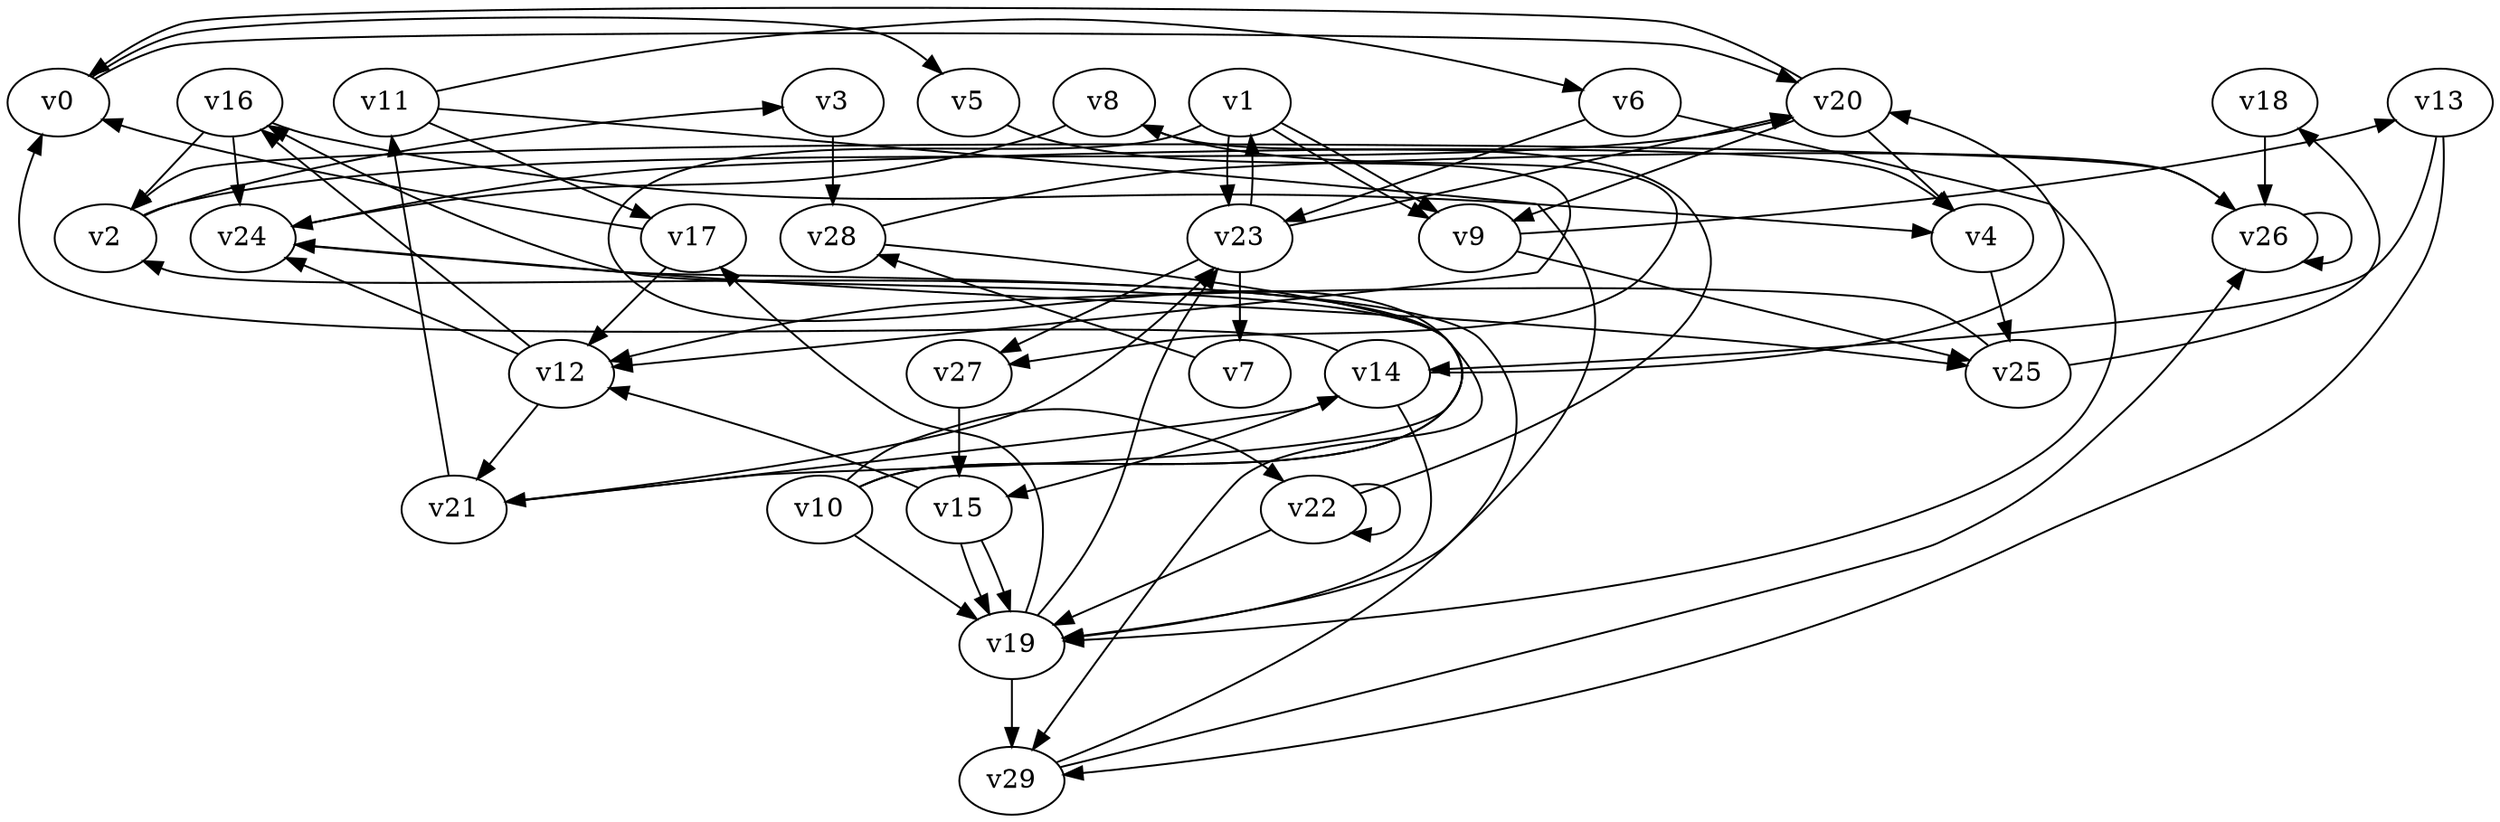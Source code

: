 // Benchmark game 35 - 30 vertices
digraph G {
    v0 [name="v0", player=1];
    v1 [name="v1", player=0];
    v2 [name="v2", player=0];
    v3 [name="v3", player=0];
    v4 [name="v4", player=1];
    v5 [name="v5", player=1];
    v6 [name="v6", player=1, target=1];
    v7 [name="v7", player=0, target=1];
    v8 [name="v8", player=1];
    v9 [name="v9", player=0];
    v10 [name="v10", player=0];
    v11 [name="v11", player=0];
    v12 [name="v12", player=0];
    v13 [name="v13", player=1];
    v14 [name="v14", player=0];
    v15 [name="v15", player=1];
    v16 [name="v16", player=0, target=1];
    v17 [name="v17", player=1];
    v18 [name="v18", player=1];
    v19 [name="v19", player=1];
    v20 [name="v20", player=0];
    v21 [name="v21", player=1, target=1];
    v22 [name="v22", player=0];
    v23 [name="v23", player=0];
    v24 [name="v24", player=1];
    v25 [name="v25", player=0];
    v26 [name="v26", player=0];
    v27 [name="v27", player=0];
    v28 [name="v28", player=0];
    v29 [name="v29", player=0];

    v0 -> v5 [constraint="time % 6 == 3"];
    v1 -> v23;
    v2 -> v20 [constraint="time % 5 == 3"];
    v3 -> v28;
    v4 -> v25;
    v5 -> v12 [constraint="time % 3 == 2"];
    v6 -> v19 [constraint="time == 11"];
    v7 -> v28 [constraint="time == 10"];
    v8 -> v27 [constraint="time == 20"];
    v9 -> v13 [constraint="time >= 6"];
    v10 -> v19;
    v11 -> v17;
    v12 -> v24 [constraint="time % 4 == 2"];
    v13 -> v14 [constraint="time == 12"];
    v14 -> v0 [constraint="time >= 5"];
    v15 -> v19;
    v16 -> v4 [constraint="(time % 3 == 0) || (time % 3 == 1)"];
    v17 -> v0 [constraint="time >= 12"];
    v18 -> v26;
    v19 -> v17 [constraint="time % 6 == 4"];
    v20 -> v4;
    v21 -> v14 [constraint="time == 4"];
    v22 -> v8 [constraint="time == 18"];
    v23 -> v7;
    v24 -> v25 [constraint="time == 18"];
    v25 -> v12 [constraint="time % 3 == 2"];
    v26 -> v2 [constraint="time >= 13"];
    v27 -> v15;
    v28 -> v26 [constraint="time <= 23"];
    v29 -> v26 [constraint="time <= 24"];
    v20 -> v9;
    v25 -> v18 [constraint="time == 1"];
    v29 -> v24 [constraint="time == 13"];
    v13 -> v29 [constraint="time <= 12"];
    v23 -> v20 [constraint="time >= 15"];
    v0 -> v20 [constraint="time >= 7"];
    v1 -> v9 [constraint="time % 4 == 1"];
    v10 -> v16 [constraint="time % 3 == 0"];
    v21 -> v23 [constraint="(time >= 10) && (time <= 24)"];
    v16 -> v2;
    v9 -> v25 [constraint="time == 4"];
    v10 -> v2 [constraint="time == 1"];
    v17 -> v12;
    v12 -> v16 [constraint="time == 4"];
    v24 -> v4 [constraint="time == 6"];
    v15 -> v12 [constraint="time % 3 == 2"];
    v19 -> v23 [constraint="time % 3 == 0"];
    v8 -> v24 [constraint="time == 18"];
    v2 -> v3 [constraint="time % 5 == 2"];
    v11 -> v6 [constraint="time == 19"];
    v20 -> v0 [constraint="time >= 3"];
    v11 -> v19 [constraint="time >= 13"];
    v14 -> v19;
    v1 -> v29 [constraint="time >= 4"];
    v21 -> v11;
    v23 -> v27;
    v23 -> v1;
    v19 -> v29;
    v26 -> v26;
    v10 -> v22 [constraint="time >= 5"];
    v14 -> v15;
    v6 -> v23 [constraint="time % 3 == 2"];
    v16 -> v24;
    v15 -> v19 [constraint="time >= 3"];
    v22 -> v22 [constraint="time % 5 == 4"];
    v28 -> v21 [constraint="time % 4 == 1"];
    v1 -> v9;
    v22 -> v19;
    v14 -> v20 [constraint="time <= 7"];
    v12 -> v21;
}
